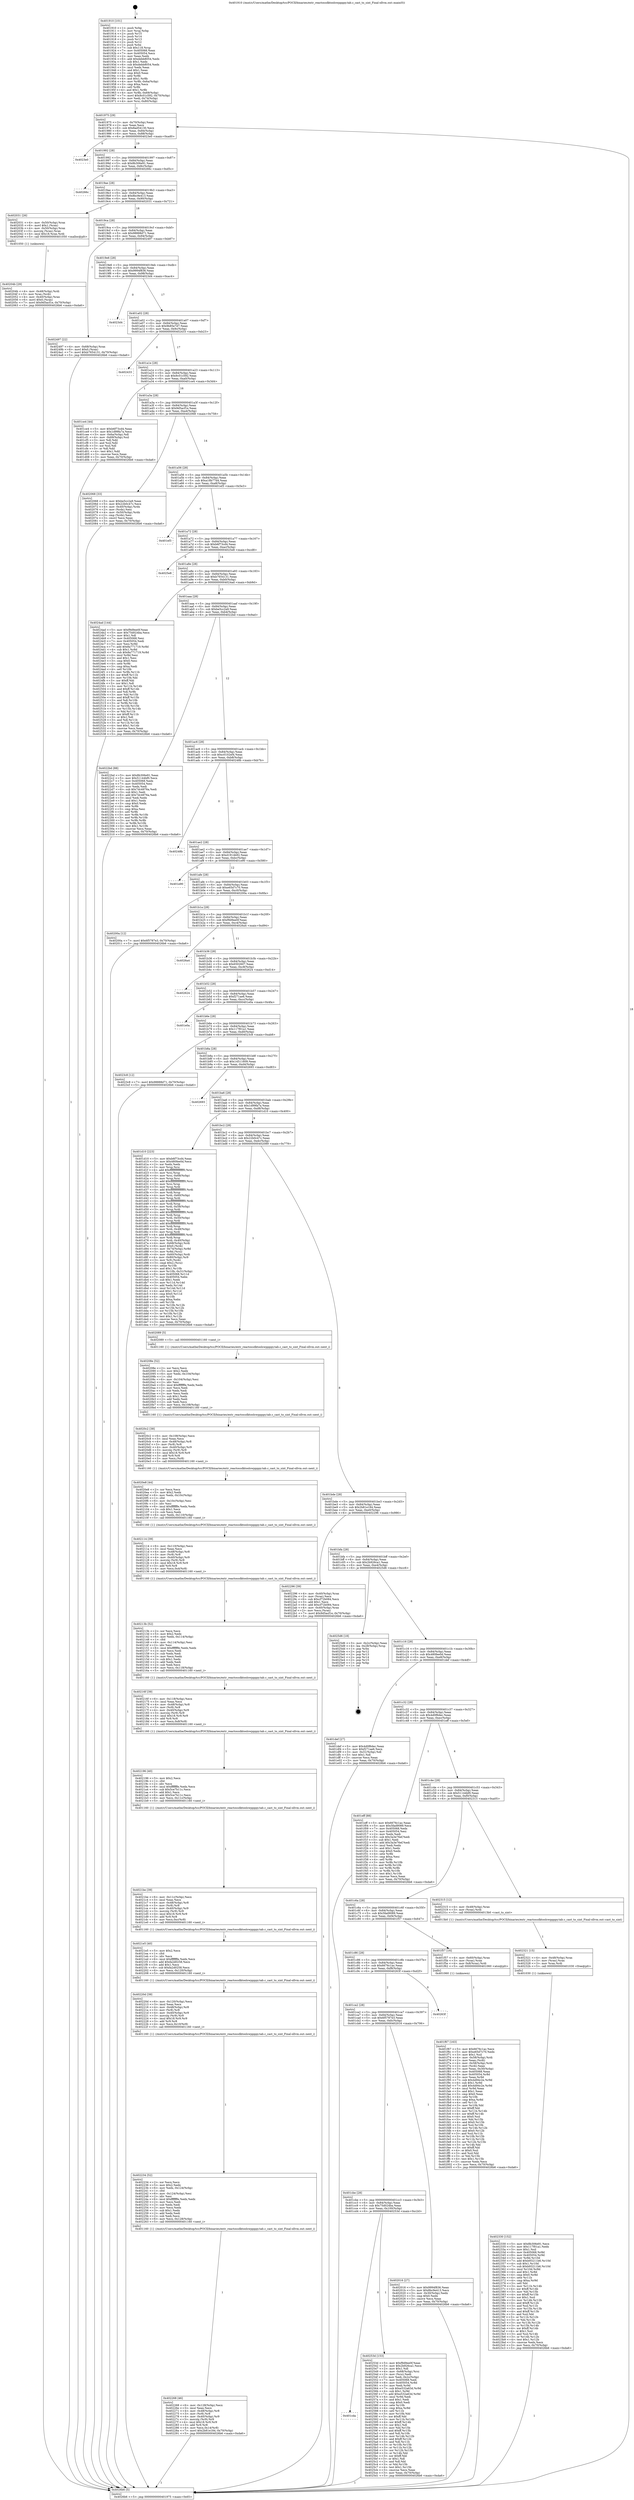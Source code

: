 digraph "0x401910" {
  label = "0x401910 (/mnt/c/Users/mathe/Desktop/tcc/POCII/binaries/extr_reactossdktoolswppppy.tab.c_cast_to_sint_Final-ollvm.out::main(0))"
  labelloc = "t"
  node[shape=record]

  Entry [label="",width=0.3,height=0.3,shape=circle,fillcolor=black,style=filled]
  "0x401975" [label="{
     0x401975 [29]\l
     | [instrs]\l
     &nbsp;&nbsp;0x401975 \<+3\>: mov -0x70(%rbp),%eax\l
     &nbsp;&nbsp;0x401978 \<+2\>: mov %eax,%ecx\l
     &nbsp;&nbsp;0x40197a \<+6\>: sub $0x8ad54130,%ecx\l
     &nbsp;&nbsp;0x401980 \<+6\>: mov %eax,-0x84(%rbp)\l
     &nbsp;&nbsp;0x401986 \<+6\>: mov %ecx,-0x88(%rbp)\l
     &nbsp;&nbsp;0x40198c \<+6\>: je 00000000004023e0 \<main+0xad0\>\l
  }"]
  "0x4023e0" [label="{
     0x4023e0\l
  }", style=dashed]
  "0x401992" [label="{
     0x401992 [28]\l
     | [instrs]\l
     &nbsp;&nbsp;0x401992 \<+5\>: jmp 0000000000401997 \<main+0x87\>\l
     &nbsp;&nbsp;0x401997 \<+6\>: mov -0x84(%rbp),%eax\l
     &nbsp;&nbsp;0x40199d \<+5\>: sub $0x8b306e91,%eax\l
     &nbsp;&nbsp;0x4019a2 \<+6\>: mov %eax,-0x8c(%rbp)\l
     &nbsp;&nbsp;0x4019a8 \<+6\>: je 000000000040266c \<main+0xd5c\>\l
  }"]
  Exit [label="",width=0.3,height=0.3,shape=circle,fillcolor=black,style=filled,peripheries=2]
  "0x40266c" [label="{
     0x40266c\l
  }", style=dashed]
  "0x4019ae" [label="{
     0x4019ae [28]\l
     | [instrs]\l
     &nbsp;&nbsp;0x4019ae \<+5\>: jmp 00000000004019b3 \<main+0xa3\>\l
     &nbsp;&nbsp;0x4019b3 \<+6\>: mov -0x84(%rbp),%eax\l
     &nbsp;&nbsp;0x4019b9 \<+5\>: sub $0x8bc9e413,%eax\l
     &nbsp;&nbsp;0x4019be \<+6\>: mov %eax,-0x90(%rbp)\l
     &nbsp;&nbsp;0x4019c4 \<+6\>: je 0000000000402031 \<main+0x721\>\l
  }"]
  "0x401cda" [label="{
     0x401cda\l
  }", style=dashed]
  "0x402031" [label="{
     0x402031 [26]\l
     | [instrs]\l
     &nbsp;&nbsp;0x402031 \<+4\>: mov -0x50(%rbp),%rax\l
     &nbsp;&nbsp;0x402035 \<+6\>: movl $0x1,(%rax)\l
     &nbsp;&nbsp;0x40203b \<+4\>: mov -0x50(%rbp),%rax\l
     &nbsp;&nbsp;0x40203f \<+3\>: movslq (%rax),%rax\l
     &nbsp;&nbsp;0x402042 \<+4\>: imul $0x18,%rax,%rdi\l
     &nbsp;&nbsp;0x402046 \<+5\>: call 0000000000401050 \<malloc@plt\>\l
     | [calls]\l
     &nbsp;&nbsp;0x401050 \{1\} (unknown)\l
  }"]
  "0x4019ca" [label="{
     0x4019ca [28]\l
     | [instrs]\l
     &nbsp;&nbsp;0x4019ca \<+5\>: jmp 00000000004019cf \<main+0xbf\>\l
     &nbsp;&nbsp;0x4019cf \<+6\>: mov -0x84(%rbp),%eax\l
     &nbsp;&nbsp;0x4019d5 \<+5\>: sub $0x98888d71,%eax\l
     &nbsp;&nbsp;0x4019da \<+6\>: mov %eax,-0x94(%rbp)\l
     &nbsp;&nbsp;0x4019e0 \<+6\>: je 0000000000402497 \<main+0xb87\>\l
  }"]
  "0x40253d" [label="{
     0x40253d [153]\l
     | [instrs]\l
     &nbsp;&nbsp;0x40253d \<+5\>: mov $0xf9d9ee0f,%eax\l
     &nbsp;&nbsp;0x402542 \<+5\>: mov $0x2b926ca1,%ecx\l
     &nbsp;&nbsp;0x402547 \<+2\>: mov $0x1,%dl\l
     &nbsp;&nbsp;0x402549 \<+4\>: mov -0x68(%rbp),%rsi\l
     &nbsp;&nbsp;0x40254d \<+2\>: mov (%rsi),%edi\l
     &nbsp;&nbsp;0x40254f \<+3\>: mov %edi,-0x2c(%rbp)\l
     &nbsp;&nbsp;0x402552 \<+7\>: mov 0x405068,%edi\l
     &nbsp;&nbsp;0x402559 \<+8\>: mov 0x405054,%r8d\l
     &nbsp;&nbsp;0x402561 \<+3\>: mov %edi,%r9d\l
     &nbsp;&nbsp;0x402564 \<+7\>: sub $0xe532a63d,%r9d\l
     &nbsp;&nbsp;0x40256b \<+4\>: sub $0x1,%r9d\l
     &nbsp;&nbsp;0x40256f \<+7\>: add $0xe532a63d,%r9d\l
     &nbsp;&nbsp;0x402576 \<+4\>: imul %r9d,%edi\l
     &nbsp;&nbsp;0x40257a \<+3\>: and $0x1,%edi\l
     &nbsp;&nbsp;0x40257d \<+3\>: cmp $0x0,%edi\l
     &nbsp;&nbsp;0x402580 \<+4\>: sete %r10b\l
     &nbsp;&nbsp;0x402584 \<+4\>: cmp $0xa,%r8d\l
     &nbsp;&nbsp;0x402588 \<+4\>: setl %r11b\l
     &nbsp;&nbsp;0x40258c \<+3\>: mov %r10b,%bl\l
     &nbsp;&nbsp;0x40258f \<+3\>: xor $0xff,%bl\l
     &nbsp;&nbsp;0x402592 \<+3\>: mov %r11b,%r14b\l
     &nbsp;&nbsp;0x402595 \<+4\>: xor $0xff,%r14b\l
     &nbsp;&nbsp;0x402599 \<+3\>: xor $0x1,%dl\l
     &nbsp;&nbsp;0x40259c \<+3\>: mov %bl,%r15b\l
     &nbsp;&nbsp;0x40259f \<+4\>: and $0xff,%r15b\l
     &nbsp;&nbsp;0x4025a3 \<+3\>: and %dl,%r10b\l
     &nbsp;&nbsp;0x4025a6 \<+3\>: mov %r14b,%r12b\l
     &nbsp;&nbsp;0x4025a9 \<+4\>: and $0xff,%r12b\l
     &nbsp;&nbsp;0x4025ad \<+3\>: and %dl,%r11b\l
     &nbsp;&nbsp;0x4025b0 \<+3\>: or %r10b,%r15b\l
     &nbsp;&nbsp;0x4025b3 \<+3\>: or %r11b,%r12b\l
     &nbsp;&nbsp;0x4025b6 \<+3\>: xor %r12b,%r15b\l
     &nbsp;&nbsp;0x4025b9 \<+3\>: or %r14b,%bl\l
     &nbsp;&nbsp;0x4025bc \<+3\>: xor $0xff,%bl\l
     &nbsp;&nbsp;0x4025bf \<+3\>: or $0x1,%dl\l
     &nbsp;&nbsp;0x4025c2 \<+2\>: and %dl,%bl\l
     &nbsp;&nbsp;0x4025c4 \<+3\>: or %bl,%r15b\l
     &nbsp;&nbsp;0x4025c7 \<+4\>: test $0x1,%r15b\l
     &nbsp;&nbsp;0x4025cb \<+3\>: cmovne %ecx,%eax\l
     &nbsp;&nbsp;0x4025ce \<+3\>: mov %eax,-0x70(%rbp)\l
     &nbsp;&nbsp;0x4025d1 \<+5\>: jmp 00000000004026b6 \<main+0xda6\>\l
  }"]
  "0x402497" [label="{
     0x402497 [22]\l
     | [instrs]\l
     &nbsp;&nbsp;0x402497 \<+4\>: mov -0x68(%rbp),%rax\l
     &nbsp;&nbsp;0x40249b \<+6\>: movl $0x0,(%rax)\l
     &nbsp;&nbsp;0x4024a1 \<+7\>: movl $0xb7654131,-0x70(%rbp)\l
     &nbsp;&nbsp;0x4024a8 \<+5\>: jmp 00000000004026b6 \<main+0xda6\>\l
  }"]
  "0x4019e6" [label="{
     0x4019e6 [28]\l
     | [instrs]\l
     &nbsp;&nbsp;0x4019e6 \<+5\>: jmp 00000000004019eb \<main+0xdb\>\l
     &nbsp;&nbsp;0x4019eb \<+6\>: mov -0x84(%rbp),%eax\l
     &nbsp;&nbsp;0x4019f1 \<+5\>: sub $0x9994f836,%eax\l
     &nbsp;&nbsp;0x4019f6 \<+6\>: mov %eax,-0x98(%rbp)\l
     &nbsp;&nbsp;0x4019fc \<+6\>: je 00000000004023d4 \<main+0xac4\>\l
  }"]
  "0x402330" [label="{
     0x402330 [152]\l
     | [instrs]\l
     &nbsp;&nbsp;0x402330 \<+5\>: mov $0x8b306e91,%ecx\l
     &nbsp;&nbsp;0x402335 \<+5\>: mov $0x117f01a1,%edx\l
     &nbsp;&nbsp;0x40233a \<+3\>: mov $0x1,%sil\l
     &nbsp;&nbsp;0x40233d \<+8\>: mov 0x405068,%r8d\l
     &nbsp;&nbsp;0x402345 \<+8\>: mov 0x405054,%r9d\l
     &nbsp;&nbsp;0x40234d \<+3\>: mov %r8d,%r10d\l
     &nbsp;&nbsp;0x402350 \<+7\>: add $0xb93211b6,%r10d\l
     &nbsp;&nbsp;0x402357 \<+4\>: sub $0x1,%r10d\l
     &nbsp;&nbsp;0x40235b \<+7\>: sub $0xb93211b6,%r10d\l
     &nbsp;&nbsp;0x402362 \<+4\>: imul %r10d,%r8d\l
     &nbsp;&nbsp;0x402366 \<+4\>: and $0x1,%r8d\l
     &nbsp;&nbsp;0x40236a \<+4\>: cmp $0x0,%r8d\l
     &nbsp;&nbsp;0x40236e \<+4\>: sete %r11b\l
     &nbsp;&nbsp;0x402372 \<+4\>: cmp $0xa,%r9d\l
     &nbsp;&nbsp;0x402376 \<+3\>: setl %bl\l
     &nbsp;&nbsp;0x402379 \<+3\>: mov %r11b,%r14b\l
     &nbsp;&nbsp;0x40237c \<+4\>: xor $0xff,%r14b\l
     &nbsp;&nbsp;0x402380 \<+3\>: mov %bl,%r15b\l
     &nbsp;&nbsp;0x402383 \<+4\>: xor $0xff,%r15b\l
     &nbsp;&nbsp;0x402387 \<+4\>: xor $0x1,%sil\l
     &nbsp;&nbsp;0x40238b \<+3\>: mov %r14b,%r12b\l
     &nbsp;&nbsp;0x40238e \<+4\>: and $0xff,%r12b\l
     &nbsp;&nbsp;0x402392 \<+3\>: and %sil,%r11b\l
     &nbsp;&nbsp;0x402395 \<+3\>: mov %r15b,%r13b\l
     &nbsp;&nbsp;0x402398 \<+4\>: and $0xff,%r13b\l
     &nbsp;&nbsp;0x40239c \<+3\>: and %sil,%bl\l
     &nbsp;&nbsp;0x40239f \<+3\>: or %r11b,%r12b\l
     &nbsp;&nbsp;0x4023a2 \<+3\>: or %bl,%r13b\l
     &nbsp;&nbsp;0x4023a5 \<+3\>: xor %r13b,%r12b\l
     &nbsp;&nbsp;0x4023a8 \<+3\>: or %r15b,%r14b\l
     &nbsp;&nbsp;0x4023ab \<+4\>: xor $0xff,%r14b\l
     &nbsp;&nbsp;0x4023af \<+4\>: or $0x1,%sil\l
     &nbsp;&nbsp;0x4023b3 \<+3\>: and %sil,%r14b\l
     &nbsp;&nbsp;0x4023b6 \<+3\>: or %r14b,%r12b\l
     &nbsp;&nbsp;0x4023b9 \<+4\>: test $0x1,%r12b\l
     &nbsp;&nbsp;0x4023bd \<+3\>: cmovne %edx,%ecx\l
     &nbsp;&nbsp;0x4023c0 \<+3\>: mov %ecx,-0x70(%rbp)\l
     &nbsp;&nbsp;0x4023c3 \<+5\>: jmp 00000000004026b6 \<main+0xda6\>\l
  }"]
  "0x4023d4" [label="{
     0x4023d4\l
  }", style=dashed]
  "0x401a02" [label="{
     0x401a02 [28]\l
     | [instrs]\l
     &nbsp;&nbsp;0x401a02 \<+5\>: jmp 0000000000401a07 \<main+0xf7\>\l
     &nbsp;&nbsp;0x401a07 \<+6\>: mov -0x84(%rbp),%eax\l
     &nbsp;&nbsp;0x401a0d \<+5\>: sub $0x9b85e7d7,%eax\l
     &nbsp;&nbsp;0x401a12 \<+6\>: mov %eax,-0x9c(%rbp)\l
     &nbsp;&nbsp;0x401a18 \<+6\>: je 0000000000402433 \<main+0xb23\>\l
  }"]
  "0x402321" [label="{
     0x402321 [15]\l
     | [instrs]\l
     &nbsp;&nbsp;0x402321 \<+4\>: mov -0x48(%rbp),%rax\l
     &nbsp;&nbsp;0x402325 \<+3\>: mov (%rax),%rax\l
     &nbsp;&nbsp;0x402328 \<+3\>: mov %rax,%rdi\l
     &nbsp;&nbsp;0x40232b \<+5\>: call 0000000000401030 \<free@plt\>\l
     | [calls]\l
     &nbsp;&nbsp;0x401030 \{1\} (unknown)\l
  }"]
  "0x402433" [label="{
     0x402433\l
  }", style=dashed]
  "0x401a1e" [label="{
     0x401a1e [28]\l
     | [instrs]\l
     &nbsp;&nbsp;0x401a1e \<+5\>: jmp 0000000000401a23 \<main+0x113\>\l
     &nbsp;&nbsp;0x401a23 \<+6\>: mov -0x84(%rbp),%eax\l
     &nbsp;&nbsp;0x401a29 \<+5\>: sub $0x9c01c592,%eax\l
     &nbsp;&nbsp;0x401a2e \<+6\>: mov %eax,-0xa0(%rbp)\l
     &nbsp;&nbsp;0x401a34 \<+6\>: je 0000000000401ce4 \<main+0x3d4\>\l
  }"]
  "0x402268" [label="{
     0x402268 [46]\l
     | [instrs]\l
     &nbsp;&nbsp;0x402268 \<+6\>: mov -0x128(%rbp),%ecx\l
     &nbsp;&nbsp;0x40226e \<+3\>: imul %eax,%ecx\l
     &nbsp;&nbsp;0x402271 \<+4\>: mov -0x48(%rbp),%r8\l
     &nbsp;&nbsp;0x402275 \<+3\>: mov (%r8),%r8\l
     &nbsp;&nbsp;0x402278 \<+4\>: mov -0x40(%rbp),%r9\l
     &nbsp;&nbsp;0x40227c \<+3\>: movslq (%r9),%r9\l
     &nbsp;&nbsp;0x40227f \<+4\>: imul $0x18,%r9,%r9\l
     &nbsp;&nbsp;0x402283 \<+3\>: add %r9,%r8\l
     &nbsp;&nbsp;0x402286 \<+4\>: mov %ecx,0x14(%r8)\l
     &nbsp;&nbsp;0x40228a \<+7\>: movl $0x2b81e184,-0x70(%rbp)\l
     &nbsp;&nbsp;0x402291 \<+5\>: jmp 00000000004026b6 \<main+0xda6\>\l
  }"]
  "0x401ce4" [label="{
     0x401ce4 [44]\l
     | [instrs]\l
     &nbsp;&nbsp;0x401ce4 \<+5\>: mov $0xb6f73cd4,%eax\l
     &nbsp;&nbsp;0x401ce9 \<+5\>: mov $0x1d99fa7a,%ecx\l
     &nbsp;&nbsp;0x401cee \<+3\>: mov -0x6a(%rbp),%dl\l
     &nbsp;&nbsp;0x401cf1 \<+4\>: mov -0x69(%rbp),%sil\l
     &nbsp;&nbsp;0x401cf5 \<+3\>: mov %dl,%dil\l
     &nbsp;&nbsp;0x401cf8 \<+3\>: and %sil,%dil\l
     &nbsp;&nbsp;0x401cfb \<+3\>: xor %sil,%dl\l
     &nbsp;&nbsp;0x401cfe \<+3\>: or %dl,%dil\l
     &nbsp;&nbsp;0x401d01 \<+4\>: test $0x1,%dil\l
     &nbsp;&nbsp;0x401d05 \<+3\>: cmovne %ecx,%eax\l
     &nbsp;&nbsp;0x401d08 \<+3\>: mov %eax,-0x70(%rbp)\l
     &nbsp;&nbsp;0x401d0b \<+5\>: jmp 00000000004026b6 \<main+0xda6\>\l
  }"]
  "0x401a3a" [label="{
     0x401a3a [28]\l
     | [instrs]\l
     &nbsp;&nbsp;0x401a3a \<+5\>: jmp 0000000000401a3f \<main+0x12f\>\l
     &nbsp;&nbsp;0x401a3f \<+6\>: mov -0x84(%rbp),%eax\l
     &nbsp;&nbsp;0x401a45 \<+5\>: sub $0x9d5acf1e,%eax\l
     &nbsp;&nbsp;0x401a4a \<+6\>: mov %eax,-0xa4(%rbp)\l
     &nbsp;&nbsp;0x401a50 \<+6\>: je 0000000000402068 \<main+0x758\>\l
  }"]
  "0x4026b6" [label="{
     0x4026b6 [5]\l
     | [instrs]\l
     &nbsp;&nbsp;0x4026b6 \<+5\>: jmp 0000000000401975 \<main+0x65\>\l
  }"]
  "0x401910" [label="{
     0x401910 [101]\l
     | [instrs]\l
     &nbsp;&nbsp;0x401910 \<+1\>: push %rbp\l
     &nbsp;&nbsp;0x401911 \<+3\>: mov %rsp,%rbp\l
     &nbsp;&nbsp;0x401914 \<+2\>: push %r15\l
     &nbsp;&nbsp;0x401916 \<+2\>: push %r14\l
     &nbsp;&nbsp;0x401918 \<+2\>: push %r13\l
     &nbsp;&nbsp;0x40191a \<+2\>: push %r12\l
     &nbsp;&nbsp;0x40191c \<+1\>: push %rbx\l
     &nbsp;&nbsp;0x40191d \<+7\>: sub $0x118,%rsp\l
     &nbsp;&nbsp;0x401924 \<+7\>: mov 0x405068,%eax\l
     &nbsp;&nbsp;0x40192b \<+7\>: mov 0x405054,%ecx\l
     &nbsp;&nbsp;0x401932 \<+2\>: mov %eax,%edx\l
     &nbsp;&nbsp;0x401934 \<+6\>: add $0xdebb8054,%edx\l
     &nbsp;&nbsp;0x40193a \<+3\>: sub $0x1,%edx\l
     &nbsp;&nbsp;0x40193d \<+6\>: sub $0xdebb8054,%edx\l
     &nbsp;&nbsp;0x401943 \<+3\>: imul %edx,%eax\l
     &nbsp;&nbsp;0x401946 \<+3\>: and $0x1,%eax\l
     &nbsp;&nbsp;0x401949 \<+3\>: cmp $0x0,%eax\l
     &nbsp;&nbsp;0x40194c \<+4\>: sete %r8b\l
     &nbsp;&nbsp;0x401950 \<+4\>: and $0x1,%r8b\l
     &nbsp;&nbsp;0x401954 \<+4\>: mov %r8b,-0x6a(%rbp)\l
     &nbsp;&nbsp;0x401958 \<+3\>: cmp $0xa,%ecx\l
     &nbsp;&nbsp;0x40195b \<+4\>: setl %r8b\l
     &nbsp;&nbsp;0x40195f \<+4\>: and $0x1,%r8b\l
     &nbsp;&nbsp;0x401963 \<+4\>: mov %r8b,-0x69(%rbp)\l
     &nbsp;&nbsp;0x401967 \<+7\>: movl $0x9c01c592,-0x70(%rbp)\l
     &nbsp;&nbsp;0x40196e \<+3\>: mov %edi,-0x74(%rbp)\l
     &nbsp;&nbsp;0x401971 \<+4\>: mov %rsi,-0x80(%rbp)\l
  }"]
  "0x402234" [label="{
     0x402234 [52]\l
     | [instrs]\l
     &nbsp;&nbsp;0x402234 \<+2\>: xor %ecx,%ecx\l
     &nbsp;&nbsp;0x402236 \<+5\>: mov $0x2,%edx\l
     &nbsp;&nbsp;0x40223b \<+6\>: mov %edx,-0x124(%rbp)\l
     &nbsp;&nbsp;0x402241 \<+1\>: cltd\l
     &nbsp;&nbsp;0x402242 \<+6\>: mov -0x124(%rbp),%esi\l
     &nbsp;&nbsp;0x402248 \<+2\>: idiv %esi\l
     &nbsp;&nbsp;0x40224a \<+6\>: imul $0xfffffffe,%edx,%edx\l
     &nbsp;&nbsp;0x402250 \<+2\>: mov %ecx,%edi\l
     &nbsp;&nbsp;0x402252 \<+2\>: sub %edx,%edi\l
     &nbsp;&nbsp;0x402254 \<+2\>: mov %ecx,%edx\l
     &nbsp;&nbsp;0x402256 \<+3\>: sub $0x1,%edx\l
     &nbsp;&nbsp;0x402259 \<+2\>: add %edx,%edi\l
     &nbsp;&nbsp;0x40225b \<+2\>: sub %edi,%ecx\l
     &nbsp;&nbsp;0x40225d \<+6\>: mov %ecx,-0x128(%rbp)\l
     &nbsp;&nbsp;0x402263 \<+5\>: call 0000000000401160 \<next_i\>\l
     | [calls]\l
     &nbsp;&nbsp;0x401160 \{1\} (/mnt/c/Users/mathe/Desktop/tcc/POCII/binaries/extr_reactossdktoolswppppy.tab.c_cast_to_sint_Final-ollvm.out::next_i)\l
  }"]
  "0x402068" [label="{
     0x402068 [33]\l
     | [instrs]\l
     &nbsp;&nbsp;0x402068 \<+5\>: mov $0xbe5cc2a9,%eax\l
     &nbsp;&nbsp;0x40206d \<+5\>: mov $0x22b0c47c,%ecx\l
     &nbsp;&nbsp;0x402072 \<+4\>: mov -0x40(%rbp),%rdx\l
     &nbsp;&nbsp;0x402076 \<+2\>: mov (%rdx),%esi\l
     &nbsp;&nbsp;0x402078 \<+4\>: mov -0x50(%rbp),%rdx\l
     &nbsp;&nbsp;0x40207c \<+2\>: cmp (%rdx),%esi\l
     &nbsp;&nbsp;0x40207e \<+3\>: cmovl %ecx,%eax\l
     &nbsp;&nbsp;0x402081 \<+3\>: mov %eax,-0x70(%rbp)\l
     &nbsp;&nbsp;0x402084 \<+5\>: jmp 00000000004026b6 \<main+0xda6\>\l
  }"]
  "0x401a56" [label="{
     0x401a56 [28]\l
     | [instrs]\l
     &nbsp;&nbsp;0x401a56 \<+5\>: jmp 0000000000401a5b \<main+0x14b\>\l
     &nbsp;&nbsp;0x401a5b \<+6\>: mov -0x84(%rbp),%eax\l
     &nbsp;&nbsp;0x401a61 \<+5\>: sub $0xa18b77d4,%eax\l
     &nbsp;&nbsp;0x401a66 \<+6\>: mov %eax,-0xa8(%rbp)\l
     &nbsp;&nbsp;0x401a6c \<+6\>: je 0000000000401ef3 \<main+0x5e3\>\l
  }"]
  "0x40220d" [label="{
     0x40220d [39]\l
     | [instrs]\l
     &nbsp;&nbsp;0x40220d \<+6\>: mov -0x120(%rbp),%ecx\l
     &nbsp;&nbsp;0x402213 \<+3\>: imul %eax,%ecx\l
     &nbsp;&nbsp;0x402216 \<+4\>: mov -0x48(%rbp),%r8\l
     &nbsp;&nbsp;0x40221a \<+3\>: mov (%r8),%r8\l
     &nbsp;&nbsp;0x40221d \<+4\>: mov -0x40(%rbp),%r9\l
     &nbsp;&nbsp;0x402221 \<+3\>: movslq (%r9),%r9\l
     &nbsp;&nbsp;0x402224 \<+4\>: imul $0x18,%r9,%r9\l
     &nbsp;&nbsp;0x402228 \<+3\>: add %r9,%r8\l
     &nbsp;&nbsp;0x40222b \<+4\>: mov %ecx,0x10(%r8)\l
     &nbsp;&nbsp;0x40222f \<+5\>: call 0000000000401160 \<next_i\>\l
     | [calls]\l
     &nbsp;&nbsp;0x401160 \{1\} (/mnt/c/Users/mathe/Desktop/tcc/POCII/binaries/extr_reactossdktoolswppppy.tab.c_cast_to_sint_Final-ollvm.out::next_i)\l
  }"]
  "0x401ef3" [label="{
     0x401ef3\l
  }", style=dashed]
  "0x401a72" [label="{
     0x401a72 [28]\l
     | [instrs]\l
     &nbsp;&nbsp;0x401a72 \<+5\>: jmp 0000000000401a77 \<main+0x167\>\l
     &nbsp;&nbsp;0x401a77 \<+6\>: mov -0x84(%rbp),%eax\l
     &nbsp;&nbsp;0x401a7d \<+5\>: sub $0xb6f73cd4,%eax\l
     &nbsp;&nbsp;0x401a82 \<+6\>: mov %eax,-0xac(%rbp)\l
     &nbsp;&nbsp;0x401a88 \<+6\>: je 00000000004025e8 \<main+0xcd8\>\l
  }"]
  "0x4021e5" [label="{
     0x4021e5 [40]\l
     | [instrs]\l
     &nbsp;&nbsp;0x4021e5 \<+5\>: mov $0x2,%ecx\l
     &nbsp;&nbsp;0x4021ea \<+1\>: cltd\l
     &nbsp;&nbsp;0x4021eb \<+2\>: idiv %ecx\l
     &nbsp;&nbsp;0x4021ed \<+6\>: imul $0xfffffffe,%edx,%ecx\l
     &nbsp;&nbsp;0x4021f3 \<+6\>: add $0xfa2d0258,%ecx\l
     &nbsp;&nbsp;0x4021f9 \<+3\>: add $0x1,%ecx\l
     &nbsp;&nbsp;0x4021fc \<+6\>: sub $0xfa2d0258,%ecx\l
     &nbsp;&nbsp;0x402202 \<+6\>: mov %ecx,-0x120(%rbp)\l
     &nbsp;&nbsp;0x402208 \<+5\>: call 0000000000401160 \<next_i\>\l
     | [calls]\l
     &nbsp;&nbsp;0x401160 \{1\} (/mnt/c/Users/mathe/Desktop/tcc/POCII/binaries/extr_reactossdktoolswppppy.tab.c_cast_to_sint_Final-ollvm.out::next_i)\l
  }"]
  "0x4025e8" [label="{
     0x4025e8\l
  }", style=dashed]
  "0x401a8e" [label="{
     0x401a8e [28]\l
     | [instrs]\l
     &nbsp;&nbsp;0x401a8e \<+5\>: jmp 0000000000401a93 \<main+0x183\>\l
     &nbsp;&nbsp;0x401a93 \<+6\>: mov -0x84(%rbp),%eax\l
     &nbsp;&nbsp;0x401a99 \<+5\>: sub $0xb7654131,%eax\l
     &nbsp;&nbsp;0x401a9e \<+6\>: mov %eax,-0xb0(%rbp)\l
     &nbsp;&nbsp;0x401aa4 \<+6\>: je 00000000004024ad \<main+0xb9d\>\l
  }"]
  "0x4021be" [label="{
     0x4021be [39]\l
     | [instrs]\l
     &nbsp;&nbsp;0x4021be \<+6\>: mov -0x11c(%rbp),%ecx\l
     &nbsp;&nbsp;0x4021c4 \<+3\>: imul %eax,%ecx\l
     &nbsp;&nbsp;0x4021c7 \<+4\>: mov -0x48(%rbp),%r8\l
     &nbsp;&nbsp;0x4021cb \<+3\>: mov (%r8),%r8\l
     &nbsp;&nbsp;0x4021ce \<+4\>: mov -0x40(%rbp),%r9\l
     &nbsp;&nbsp;0x4021d2 \<+3\>: movslq (%r9),%r9\l
     &nbsp;&nbsp;0x4021d5 \<+4\>: imul $0x18,%r9,%r9\l
     &nbsp;&nbsp;0x4021d9 \<+3\>: add %r9,%r8\l
     &nbsp;&nbsp;0x4021dc \<+4\>: mov %ecx,0xc(%r8)\l
     &nbsp;&nbsp;0x4021e0 \<+5\>: call 0000000000401160 \<next_i\>\l
     | [calls]\l
     &nbsp;&nbsp;0x401160 \{1\} (/mnt/c/Users/mathe/Desktop/tcc/POCII/binaries/extr_reactossdktoolswppppy.tab.c_cast_to_sint_Final-ollvm.out::next_i)\l
  }"]
  "0x4024ad" [label="{
     0x4024ad [144]\l
     | [instrs]\l
     &nbsp;&nbsp;0x4024ad \<+5\>: mov $0xf9d9ee0f,%eax\l
     &nbsp;&nbsp;0x4024b2 \<+5\>: mov $0x75d024ba,%ecx\l
     &nbsp;&nbsp;0x4024b7 \<+2\>: mov $0x1,%dl\l
     &nbsp;&nbsp;0x4024b9 \<+7\>: mov 0x405068,%esi\l
     &nbsp;&nbsp;0x4024c0 \<+7\>: mov 0x405054,%edi\l
     &nbsp;&nbsp;0x4024c7 \<+3\>: mov %esi,%r8d\l
     &nbsp;&nbsp;0x4024ca \<+7\>: add $0x8a771719,%r8d\l
     &nbsp;&nbsp;0x4024d1 \<+4\>: sub $0x1,%r8d\l
     &nbsp;&nbsp;0x4024d5 \<+7\>: sub $0x8a771719,%r8d\l
     &nbsp;&nbsp;0x4024dc \<+4\>: imul %r8d,%esi\l
     &nbsp;&nbsp;0x4024e0 \<+3\>: and $0x1,%esi\l
     &nbsp;&nbsp;0x4024e3 \<+3\>: cmp $0x0,%esi\l
     &nbsp;&nbsp;0x4024e6 \<+4\>: sete %r9b\l
     &nbsp;&nbsp;0x4024ea \<+3\>: cmp $0xa,%edi\l
     &nbsp;&nbsp;0x4024ed \<+4\>: setl %r10b\l
     &nbsp;&nbsp;0x4024f1 \<+3\>: mov %r9b,%r11b\l
     &nbsp;&nbsp;0x4024f4 \<+4\>: xor $0xff,%r11b\l
     &nbsp;&nbsp;0x4024f8 \<+3\>: mov %r10b,%bl\l
     &nbsp;&nbsp;0x4024fb \<+3\>: xor $0xff,%bl\l
     &nbsp;&nbsp;0x4024fe \<+3\>: xor $0x1,%dl\l
     &nbsp;&nbsp;0x402501 \<+3\>: mov %r11b,%r14b\l
     &nbsp;&nbsp;0x402504 \<+4\>: and $0xff,%r14b\l
     &nbsp;&nbsp;0x402508 \<+3\>: and %dl,%r9b\l
     &nbsp;&nbsp;0x40250b \<+3\>: mov %bl,%r15b\l
     &nbsp;&nbsp;0x40250e \<+4\>: and $0xff,%r15b\l
     &nbsp;&nbsp;0x402512 \<+3\>: and %dl,%r10b\l
     &nbsp;&nbsp;0x402515 \<+3\>: or %r9b,%r14b\l
     &nbsp;&nbsp;0x402518 \<+3\>: or %r10b,%r15b\l
     &nbsp;&nbsp;0x40251b \<+3\>: xor %r15b,%r14b\l
     &nbsp;&nbsp;0x40251e \<+3\>: or %bl,%r11b\l
     &nbsp;&nbsp;0x402521 \<+4\>: xor $0xff,%r11b\l
     &nbsp;&nbsp;0x402525 \<+3\>: or $0x1,%dl\l
     &nbsp;&nbsp;0x402528 \<+3\>: and %dl,%r11b\l
     &nbsp;&nbsp;0x40252b \<+3\>: or %r11b,%r14b\l
     &nbsp;&nbsp;0x40252e \<+4\>: test $0x1,%r14b\l
     &nbsp;&nbsp;0x402532 \<+3\>: cmovne %ecx,%eax\l
     &nbsp;&nbsp;0x402535 \<+3\>: mov %eax,-0x70(%rbp)\l
     &nbsp;&nbsp;0x402538 \<+5\>: jmp 00000000004026b6 \<main+0xda6\>\l
  }"]
  "0x401aaa" [label="{
     0x401aaa [28]\l
     | [instrs]\l
     &nbsp;&nbsp;0x401aaa \<+5\>: jmp 0000000000401aaf \<main+0x19f\>\l
     &nbsp;&nbsp;0x401aaf \<+6\>: mov -0x84(%rbp),%eax\l
     &nbsp;&nbsp;0x401ab5 \<+5\>: sub $0xbe5cc2a9,%eax\l
     &nbsp;&nbsp;0x401aba \<+6\>: mov %eax,-0xb4(%rbp)\l
     &nbsp;&nbsp;0x401ac0 \<+6\>: je 00000000004022bd \<main+0x9ad\>\l
  }"]
  "0x402196" [label="{
     0x402196 [40]\l
     | [instrs]\l
     &nbsp;&nbsp;0x402196 \<+5\>: mov $0x2,%ecx\l
     &nbsp;&nbsp;0x40219b \<+1\>: cltd\l
     &nbsp;&nbsp;0x40219c \<+2\>: idiv %ecx\l
     &nbsp;&nbsp;0x40219e \<+6\>: imul $0xfffffffe,%edx,%ecx\l
     &nbsp;&nbsp;0x4021a4 \<+6\>: sub $0x5ce7b11c,%ecx\l
     &nbsp;&nbsp;0x4021aa \<+3\>: add $0x1,%ecx\l
     &nbsp;&nbsp;0x4021ad \<+6\>: add $0x5ce7b11c,%ecx\l
     &nbsp;&nbsp;0x4021b3 \<+6\>: mov %ecx,-0x11c(%rbp)\l
     &nbsp;&nbsp;0x4021b9 \<+5\>: call 0000000000401160 \<next_i\>\l
     | [calls]\l
     &nbsp;&nbsp;0x401160 \{1\} (/mnt/c/Users/mathe/Desktop/tcc/POCII/binaries/extr_reactossdktoolswppppy.tab.c_cast_to_sint_Final-ollvm.out::next_i)\l
  }"]
  "0x4022bd" [label="{
     0x4022bd [88]\l
     | [instrs]\l
     &nbsp;&nbsp;0x4022bd \<+5\>: mov $0x8b306e91,%eax\l
     &nbsp;&nbsp;0x4022c2 \<+5\>: mov $0x51144bf0,%ecx\l
     &nbsp;&nbsp;0x4022c7 \<+7\>: mov 0x405068,%edx\l
     &nbsp;&nbsp;0x4022ce \<+7\>: mov 0x405054,%esi\l
     &nbsp;&nbsp;0x4022d5 \<+2\>: mov %edx,%edi\l
     &nbsp;&nbsp;0x4022d7 \<+6\>: sub $0x7dc4976a,%edi\l
     &nbsp;&nbsp;0x4022dd \<+3\>: sub $0x1,%edi\l
     &nbsp;&nbsp;0x4022e0 \<+6\>: add $0x7dc4976a,%edi\l
     &nbsp;&nbsp;0x4022e6 \<+3\>: imul %edi,%edx\l
     &nbsp;&nbsp;0x4022e9 \<+3\>: and $0x1,%edx\l
     &nbsp;&nbsp;0x4022ec \<+3\>: cmp $0x0,%edx\l
     &nbsp;&nbsp;0x4022ef \<+4\>: sete %r8b\l
     &nbsp;&nbsp;0x4022f3 \<+3\>: cmp $0xa,%esi\l
     &nbsp;&nbsp;0x4022f6 \<+4\>: setl %r9b\l
     &nbsp;&nbsp;0x4022fa \<+3\>: mov %r8b,%r10b\l
     &nbsp;&nbsp;0x4022fd \<+3\>: and %r9b,%r10b\l
     &nbsp;&nbsp;0x402300 \<+3\>: xor %r9b,%r8b\l
     &nbsp;&nbsp;0x402303 \<+3\>: or %r8b,%r10b\l
     &nbsp;&nbsp;0x402306 \<+4\>: test $0x1,%r10b\l
     &nbsp;&nbsp;0x40230a \<+3\>: cmovne %ecx,%eax\l
     &nbsp;&nbsp;0x40230d \<+3\>: mov %eax,-0x70(%rbp)\l
     &nbsp;&nbsp;0x402310 \<+5\>: jmp 00000000004026b6 \<main+0xda6\>\l
  }"]
  "0x401ac6" [label="{
     0x401ac6 [28]\l
     | [instrs]\l
     &nbsp;&nbsp;0x401ac6 \<+5\>: jmp 0000000000401acb \<main+0x1bb\>\l
     &nbsp;&nbsp;0x401acb \<+6\>: mov -0x84(%rbp),%eax\l
     &nbsp;&nbsp;0x401ad1 \<+5\>: sub $0xc0102ef4,%eax\l
     &nbsp;&nbsp;0x401ad6 \<+6\>: mov %eax,-0xb8(%rbp)\l
     &nbsp;&nbsp;0x401adc \<+6\>: je 000000000040248b \<main+0xb7b\>\l
  }"]
  "0x40216f" [label="{
     0x40216f [39]\l
     | [instrs]\l
     &nbsp;&nbsp;0x40216f \<+6\>: mov -0x118(%rbp),%ecx\l
     &nbsp;&nbsp;0x402175 \<+3\>: imul %eax,%ecx\l
     &nbsp;&nbsp;0x402178 \<+4\>: mov -0x48(%rbp),%r8\l
     &nbsp;&nbsp;0x40217c \<+3\>: mov (%r8),%r8\l
     &nbsp;&nbsp;0x40217f \<+4\>: mov -0x40(%rbp),%r9\l
     &nbsp;&nbsp;0x402183 \<+3\>: movslq (%r9),%r9\l
     &nbsp;&nbsp;0x402186 \<+4\>: imul $0x18,%r9,%r9\l
     &nbsp;&nbsp;0x40218a \<+3\>: add %r9,%r8\l
     &nbsp;&nbsp;0x40218d \<+4\>: mov %ecx,0x8(%r8)\l
     &nbsp;&nbsp;0x402191 \<+5\>: call 0000000000401160 \<next_i\>\l
     | [calls]\l
     &nbsp;&nbsp;0x401160 \{1\} (/mnt/c/Users/mathe/Desktop/tcc/POCII/binaries/extr_reactossdktoolswppppy.tab.c_cast_to_sint_Final-ollvm.out::next_i)\l
  }"]
  "0x40248b" [label="{
     0x40248b\l
  }", style=dashed]
  "0x401ae2" [label="{
     0x401ae2 [28]\l
     | [instrs]\l
     &nbsp;&nbsp;0x401ae2 \<+5\>: jmp 0000000000401ae7 \<main+0x1d7\>\l
     &nbsp;&nbsp;0x401ae7 \<+6\>: mov -0x84(%rbp),%eax\l
     &nbsp;&nbsp;0x401aed \<+5\>: sub $0xd1914b92,%eax\l
     &nbsp;&nbsp;0x401af2 \<+6\>: mov %eax,-0xbc(%rbp)\l
     &nbsp;&nbsp;0x401af8 \<+6\>: je 0000000000401e90 \<main+0x580\>\l
  }"]
  "0x40213b" [label="{
     0x40213b [52]\l
     | [instrs]\l
     &nbsp;&nbsp;0x40213b \<+2\>: xor %ecx,%ecx\l
     &nbsp;&nbsp;0x40213d \<+5\>: mov $0x2,%edx\l
     &nbsp;&nbsp;0x402142 \<+6\>: mov %edx,-0x114(%rbp)\l
     &nbsp;&nbsp;0x402148 \<+1\>: cltd\l
     &nbsp;&nbsp;0x402149 \<+6\>: mov -0x114(%rbp),%esi\l
     &nbsp;&nbsp;0x40214f \<+2\>: idiv %esi\l
     &nbsp;&nbsp;0x402151 \<+6\>: imul $0xfffffffe,%edx,%edx\l
     &nbsp;&nbsp;0x402157 \<+2\>: mov %ecx,%edi\l
     &nbsp;&nbsp;0x402159 \<+2\>: sub %edx,%edi\l
     &nbsp;&nbsp;0x40215b \<+2\>: mov %ecx,%edx\l
     &nbsp;&nbsp;0x40215d \<+3\>: sub $0x1,%edx\l
     &nbsp;&nbsp;0x402160 \<+2\>: add %edx,%edi\l
     &nbsp;&nbsp;0x402162 \<+2\>: sub %edi,%ecx\l
     &nbsp;&nbsp;0x402164 \<+6\>: mov %ecx,-0x118(%rbp)\l
     &nbsp;&nbsp;0x40216a \<+5\>: call 0000000000401160 \<next_i\>\l
     | [calls]\l
     &nbsp;&nbsp;0x401160 \{1\} (/mnt/c/Users/mathe/Desktop/tcc/POCII/binaries/extr_reactossdktoolswppppy.tab.c_cast_to_sint_Final-ollvm.out::next_i)\l
  }"]
  "0x401e90" [label="{
     0x401e90\l
  }", style=dashed]
  "0x401afe" [label="{
     0x401afe [28]\l
     | [instrs]\l
     &nbsp;&nbsp;0x401afe \<+5\>: jmp 0000000000401b03 \<main+0x1f3\>\l
     &nbsp;&nbsp;0x401b03 \<+6\>: mov -0x84(%rbp),%eax\l
     &nbsp;&nbsp;0x401b09 \<+5\>: sub $0xe65d7c70,%eax\l
     &nbsp;&nbsp;0x401b0e \<+6\>: mov %eax,-0xc0(%rbp)\l
     &nbsp;&nbsp;0x401b14 \<+6\>: je 000000000040200a \<main+0x6fa\>\l
  }"]
  "0x402114" [label="{
     0x402114 [39]\l
     | [instrs]\l
     &nbsp;&nbsp;0x402114 \<+6\>: mov -0x110(%rbp),%ecx\l
     &nbsp;&nbsp;0x40211a \<+3\>: imul %eax,%ecx\l
     &nbsp;&nbsp;0x40211d \<+4\>: mov -0x48(%rbp),%r8\l
     &nbsp;&nbsp;0x402121 \<+3\>: mov (%r8),%r8\l
     &nbsp;&nbsp;0x402124 \<+4\>: mov -0x40(%rbp),%r9\l
     &nbsp;&nbsp;0x402128 \<+3\>: movslq (%r9),%r9\l
     &nbsp;&nbsp;0x40212b \<+4\>: imul $0x18,%r9,%r9\l
     &nbsp;&nbsp;0x40212f \<+3\>: add %r9,%r8\l
     &nbsp;&nbsp;0x402132 \<+4\>: mov %ecx,0x4(%r8)\l
     &nbsp;&nbsp;0x402136 \<+5\>: call 0000000000401160 \<next_i\>\l
     | [calls]\l
     &nbsp;&nbsp;0x401160 \{1\} (/mnt/c/Users/mathe/Desktop/tcc/POCII/binaries/extr_reactossdktoolswppppy.tab.c_cast_to_sint_Final-ollvm.out::next_i)\l
  }"]
  "0x40200a" [label="{
     0x40200a [12]\l
     | [instrs]\l
     &nbsp;&nbsp;0x40200a \<+7\>: movl $0x6f5787e3,-0x70(%rbp)\l
     &nbsp;&nbsp;0x402011 \<+5\>: jmp 00000000004026b6 \<main+0xda6\>\l
  }"]
  "0x401b1a" [label="{
     0x401b1a [28]\l
     | [instrs]\l
     &nbsp;&nbsp;0x401b1a \<+5\>: jmp 0000000000401b1f \<main+0x20f\>\l
     &nbsp;&nbsp;0x401b1f \<+6\>: mov -0x84(%rbp),%eax\l
     &nbsp;&nbsp;0x401b25 \<+5\>: sub $0xf9d9ee0f,%eax\l
     &nbsp;&nbsp;0x401b2a \<+6\>: mov %eax,-0xc4(%rbp)\l
     &nbsp;&nbsp;0x401b30 \<+6\>: je 00000000004026a4 \<main+0xd94\>\l
  }"]
  "0x4020e8" [label="{
     0x4020e8 [44]\l
     | [instrs]\l
     &nbsp;&nbsp;0x4020e8 \<+2\>: xor %ecx,%ecx\l
     &nbsp;&nbsp;0x4020ea \<+5\>: mov $0x2,%edx\l
     &nbsp;&nbsp;0x4020ef \<+6\>: mov %edx,-0x10c(%rbp)\l
     &nbsp;&nbsp;0x4020f5 \<+1\>: cltd\l
     &nbsp;&nbsp;0x4020f6 \<+6\>: mov -0x10c(%rbp),%esi\l
     &nbsp;&nbsp;0x4020fc \<+2\>: idiv %esi\l
     &nbsp;&nbsp;0x4020fe \<+6\>: imul $0xfffffffe,%edx,%edx\l
     &nbsp;&nbsp;0x402104 \<+3\>: sub $0x1,%ecx\l
     &nbsp;&nbsp;0x402107 \<+2\>: sub %ecx,%edx\l
     &nbsp;&nbsp;0x402109 \<+6\>: mov %edx,-0x110(%rbp)\l
     &nbsp;&nbsp;0x40210f \<+5\>: call 0000000000401160 \<next_i\>\l
     | [calls]\l
     &nbsp;&nbsp;0x401160 \{1\} (/mnt/c/Users/mathe/Desktop/tcc/POCII/binaries/extr_reactossdktoolswppppy.tab.c_cast_to_sint_Final-ollvm.out::next_i)\l
  }"]
  "0x4026a4" [label="{
     0x4026a4\l
  }", style=dashed]
  "0x401b36" [label="{
     0x401b36 [28]\l
     | [instrs]\l
     &nbsp;&nbsp;0x401b36 \<+5\>: jmp 0000000000401b3b \<main+0x22b\>\l
     &nbsp;&nbsp;0x401b3b \<+6\>: mov -0x84(%rbp),%eax\l
     &nbsp;&nbsp;0x401b41 \<+5\>: sub $0x6502607,%eax\l
     &nbsp;&nbsp;0x401b46 \<+6\>: mov %eax,-0xc8(%rbp)\l
     &nbsp;&nbsp;0x401b4c \<+6\>: je 0000000000402624 \<main+0xd14\>\l
  }"]
  "0x4020c2" [label="{
     0x4020c2 [38]\l
     | [instrs]\l
     &nbsp;&nbsp;0x4020c2 \<+6\>: mov -0x108(%rbp),%ecx\l
     &nbsp;&nbsp;0x4020c8 \<+3\>: imul %eax,%ecx\l
     &nbsp;&nbsp;0x4020cb \<+4\>: mov -0x48(%rbp),%r8\l
     &nbsp;&nbsp;0x4020cf \<+3\>: mov (%r8),%r8\l
     &nbsp;&nbsp;0x4020d2 \<+4\>: mov -0x40(%rbp),%r9\l
     &nbsp;&nbsp;0x4020d6 \<+3\>: movslq (%r9),%r9\l
     &nbsp;&nbsp;0x4020d9 \<+4\>: imul $0x18,%r9,%r9\l
     &nbsp;&nbsp;0x4020dd \<+3\>: add %r9,%r8\l
     &nbsp;&nbsp;0x4020e0 \<+3\>: mov %ecx,(%r8)\l
     &nbsp;&nbsp;0x4020e3 \<+5\>: call 0000000000401160 \<next_i\>\l
     | [calls]\l
     &nbsp;&nbsp;0x401160 \{1\} (/mnt/c/Users/mathe/Desktop/tcc/POCII/binaries/extr_reactossdktoolswppppy.tab.c_cast_to_sint_Final-ollvm.out::next_i)\l
  }"]
  "0x402624" [label="{
     0x402624\l
  }", style=dashed]
  "0x401b52" [label="{
     0x401b52 [28]\l
     | [instrs]\l
     &nbsp;&nbsp;0x401b52 \<+5\>: jmp 0000000000401b57 \<main+0x247\>\l
     &nbsp;&nbsp;0x401b57 \<+6\>: mov -0x84(%rbp),%eax\l
     &nbsp;&nbsp;0x401b5d \<+5\>: sub $0xf271ae6,%eax\l
     &nbsp;&nbsp;0x401b62 \<+6\>: mov %eax,-0xcc(%rbp)\l
     &nbsp;&nbsp;0x401b68 \<+6\>: je 0000000000401e0a \<main+0x4fa\>\l
  }"]
  "0x40208e" [label="{
     0x40208e [52]\l
     | [instrs]\l
     &nbsp;&nbsp;0x40208e \<+2\>: xor %ecx,%ecx\l
     &nbsp;&nbsp;0x402090 \<+5\>: mov $0x2,%edx\l
     &nbsp;&nbsp;0x402095 \<+6\>: mov %edx,-0x104(%rbp)\l
     &nbsp;&nbsp;0x40209b \<+1\>: cltd\l
     &nbsp;&nbsp;0x40209c \<+6\>: mov -0x104(%rbp),%esi\l
     &nbsp;&nbsp;0x4020a2 \<+2\>: idiv %esi\l
     &nbsp;&nbsp;0x4020a4 \<+6\>: imul $0xfffffffe,%edx,%edx\l
     &nbsp;&nbsp;0x4020aa \<+2\>: mov %ecx,%edi\l
     &nbsp;&nbsp;0x4020ac \<+2\>: sub %edx,%edi\l
     &nbsp;&nbsp;0x4020ae \<+2\>: mov %ecx,%edx\l
     &nbsp;&nbsp;0x4020b0 \<+3\>: sub $0x1,%edx\l
     &nbsp;&nbsp;0x4020b3 \<+2\>: add %edx,%edi\l
     &nbsp;&nbsp;0x4020b5 \<+2\>: sub %edi,%ecx\l
     &nbsp;&nbsp;0x4020b7 \<+6\>: mov %ecx,-0x108(%rbp)\l
     &nbsp;&nbsp;0x4020bd \<+5\>: call 0000000000401160 \<next_i\>\l
     | [calls]\l
     &nbsp;&nbsp;0x401160 \{1\} (/mnt/c/Users/mathe/Desktop/tcc/POCII/binaries/extr_reactossdktoolswppppy.tab.c_cast_to_sint_Final-ollvm.out::next_i)\l
  }"]
  "0x401e0a" [label="{
     0x401e0a\l
  }", style=dashed]
  "0x401b6e" [label="{
     0x401b6e [28]\l
     | [instrs]\l
     &nbsp;&nbsp;0x401b6e \<+5\>: jmp 0000000000401b73 \<main+0x263\>\l
     &nbsp;&nbsp;0x401b73 \<+6\>: mov -0x84(%rbp),%eax\l
     &nbsp;&nbsp;0x401b79 \<+5\>: sub $0x117f01a1,%eax\l
     &nbsp;&nbsp;0x401b7e \<+6\>: mov %eax,-0xd0(%rbp)\l
     &nbsp;&nbsp;0x401b84 \<+6\>: je 00000000004023c8 \<main+0xab8\>\l
  }"]
  "0x40204b" [label="{
     0x40204b [29]\l
     | [instrs]\l
     &nbsp;&nbsp;0x40204b \<+4\>: mov -0x48(%rbp),%rdi\l
     &nbsp;&nbsp;0x40204f \<+3\>: mov %rax,(%rdi)\l
     &nbsp;&nbsp;0x402052 \<+4\>: mov -0x40(%rbp),%rax\l
     &nbsp;&nbsp;0x402056 \<+6\>: movl $0x0,(%rax)\l
     &nbsp;&nbsp;0x40205c \<+7\>: movl $0x9d5acf1e,-0x70(%rbp)\l
     &nbsp;&nbsp;0x402063 \<+5\>: jmp 00000000004026b6 \<main+0xda6\>\l
  }"]
  "0x4023c8" [label="{
     0x4023c8 [12]\l
     | [instrs]\l
     &nbsp;&nbsp;0x4023c8 \<+7\>: movl $0x98888d71,-0x70(%rbp)\l
     &nbsp;&nbsp;0x4023cf \<+5\>: jmp 00000000004026b6 \<main+0xda6\>\l
  }"]
  "0x401b8a" [label="{
     0x401b8a [28]\l
     | [instrs]\l
     &nbsp;&nbsp;0x401b8a \<+5\>: jmp 0000000000401b8f \<main+0x27f\>\l
     &nbsp;&nbsp;0x401b8f \<+6\>: mov -0x84(%rbp),%eax\l
     &nbsp;&nbsp;0x401b95 \<+5\>: sub $0x14511609,%eax\l
     &nbsp;&nbsp;0x401b9a \<+6\>: mov %eax,-0xd4(%rbp)\l
     &nbsp;&nbsp;0x401ba0 \<+6\>: je 0000000000402693 \<main+0xd83\>\l
  }"]
  "0x401cbe" [label="{
     0x401cbe [28]\l
     | [instrs]\l
     &nbsp;&nbsp;0x401cbe \<+5\>: jmp 0000000000401cc3 \<main+0x3b3\>\l
     &nbsp;&nbsp;0x401cc3 \<+6\>: mov -0x84(%rbp),%eax\l
     &nbsp;&nbsp;0x401cc9 \<+5\>: sub $0x75d024ba,%eax\l
     &nbsp;&nbsp;0x401cce \<+6\>: mov %eax,-0x100(%rbp)\l
     &nbsp;&nbsp;0x401cd4 \<+6\>: je 000000000040253d \<main+0xc2d\>\l
  }"]
  "0x402693" [label="{
     0x402693\l
  }", style=dashed]
  "0x401ba6" [label="{
     0x401ba6 [28]\l
     | [instrs]\l
     &nbsp;&nbsp;0x401ba6 \<+5\>: jmp 0000000000401bab \<main+0x29b\>\l
     &nbsp;&nbsp;0x401bab \<+6\>: mov -0x84(%rbp),%eax\l
     &nbsp;&nbsp;0x401bb1 \<+5\>: sub $0x1d99fa7a,%eax\l
     &nbsp;&nbsp;0x401bb6 \<+6\>: mov %eax,-0xd8(%rbp)\l
     &nbsp;&nbsp;0x401bbc \<+6\>: je 0000000000401d10 \<main+0x400\>\l
  }"]
  "0x402016" [label="{
     0x402016 [27]\l
     | [instrs]\l
     &nbsp;&nbsp;0x402016 \<+5\>: mov $0x9994f836,%eax\l
     &nbsp;&nbsp;0x40201b \<+5\>: mov $0x8bc9e413,%ecx\l
     &nbsp;&nbsp;0x402020 \<+3\>: mov -0x30(%rbp),%edx\l
     &nbsp;&nbsp;0x402023 \<+3\>: cmp $0x0,%edx\l
     &nbsp;&nbsp;0x402026 \<+3\>: cmove %ecx,%eax\l
     &nbsp;&nbsp;0x402029 \<+3\>: mov %eax,-0x70(%rbp)\l
     &nbsp;&nbsp;0x40202c \<+5\>: jmp 00000000004026b6 \<main+0xda6\>\l
  }"]
  "0x401d10" [label="{
     0x401d10 [223]\l
     | [instrs]\l
     &nbsp;&nbsp;0x401d10 \<+5\>: mov $0xb6f73cd4,%eax\l
     &nbsp;&nbsp;0x401d15 \<+5\>: mov $0x480fee0d,%ecx\l
     &nbsp;&nbsp;0x401d1a \<+2\>: xor %edx,%edx\l
     &nbsp;&nbsp;0x401d1c \<+3\>: mov %rsp,%rsi\l
     &nbsp;&nbsp;0x401d1f \<+4\>: add $0xfffffffffffffff0,%rsi\l
     &nbsp;&nbsp;0x401d23 \<+3\>: mov %rsi,%rsp\l
     &nbsp;&nbsp;0x401d26 \<+4\>: mov %rsi,-0x68(%rbp)\l
     &nbsp;&nbsp;0x401d2a \<+3\>: mov %rsp,%rsi\l
     &nbsp;&nbsp;0x401d2d \<+4\>: add $0xfffffffffffffff0,%rsi\l
     &nbsp;&nbsp;0x401d31 \<+3\>: mov %rsi,%rsp\l
     &nbsp;&nbsp;0x401d34 \<+3\>: mov %rsp,%rdi\l
     &nbsp;&nbsp;0x401d37 \<+4\>: add $0xfffffffffffffff0,%rdi\l
     &nbsp;&nbsp;0x401d3b \<+3\>: mov %rdi,%rsp\l
     &nbsp;&nbsp;0x401d3e \<+4\>: mov %rdi,-0x60(%rbp)\l
     &nbsp;&nbsp;0x401d42 \<+3\>: mov %rsp,%rdi\l
     &nbsp;&nbsp;0x401d45 \<+4\>: add $0xfffffffffffffff0,%rdi\l
     &nbsp;&nbsp;0x401d49 \<+3\>: mov %rdi,%rsp\l
     &nbsp;&nbsp;0x401d4c \<+4\>: mov %rdi,-0x58(%rbp)\l
     &nbsp;&nbsp;0x401d50 \<+3\>: mov %rsp,%rdi\l
     &nbsp;&nbsp;0x401d53 \<+4\>: add $0xfffffffffffffff0,%rdi\l
     &nbsp;&nbsp;0x401d57 \<+3\>: mov %rdi,%rsp\l
     &nbsp;&nbsp;0x401d5a \<+4\>: mov %rdi,-0x50(%rbp)\l
     &nbsp;&nbsp;0x401d5e \<+3\>: mov %rsp,%rdi\l
     &nbsp;&nbsp;0x401d61 \<+4\>: add $0xfffffffffffffff0,%rdi\l
     &nbsp;&nbsp;0x401d65 \<+3\>: mov %rdi,%rsp\l
     &nbsp;&nbsp;0x401d68 \<+4\>: mov %rdi,-0x48(%rbp)\l
     &nbsp;&nbsp;0x401d6c \<+3\>: mov %rsp,%rdi\l
     &nbsp;&nbsp;0x401d6f \<+4\>: add $0xfffffffffffffff0,%rdi\l
     &nbsp;&nbsp;0x401d73 \<+3\>: mov %rdi,%rsp\l
     &nbsp;&nbsp;0x401d76 \<+4\>: mov %rdi,-0x40(%rbp)\l
     &nbsp;&nbsp;0x401d7a \<+4\>: mov -0x68(%rbp),%rdi\l
     &nbsp;&nbsp;0x401d7e \<+6\>: movl $0x0,(%rdi)\l
     &nbsp;&nbsp;0x401d84 \<+4\>: mov -0x74(%rbp),%r8d\l
     &nbsp;&nbsp;0x401d88 \<+3\>: mov %r8d,(%rsi)\l
     &nbsp;&nbsp;0x401d8b \<+4\>: mov -0x60(%rbp),%rdi\l
     &nbsp;&nbsp;0x401d8f \<+4\>: mov -0x80(%rbp),%r9\l
     &nbsp;&nbsp;0x401d93 \<+3\>: mov %r9,(%rdi)\l
     &nbsp;&nbsp;0x401d96 \<+3\>: cmpl $0x2,(%rsi)\l
     &nbsp;&nbsp;0x401d99 \<+4\>: setne %r10b\l
     &nbsp;&nbsp;0x401d9d \<+4\>: and $0x1,%r10b\l
     &nbsp;&nbsp;0x401da1 \<+4\>: mov %r10b,-0x31(%rbp)\l
     &nbsp;&nbsp;0x401da5 \<+8\>: mov 0x405068,%r11d\l
     &nbsp;&nbsp;0x401dad \<+7\>: mov 0x405054,%ebx\l
     &nbsp;&nbsp;0x401db4 \<+3\>: sub $0x1,%edx\l
     &nbsp;&nbsp;0x401db7 \<+3\>: mov %r11d,%r14d\l
     &nbsp;&nbsp;0x401dba \<+3\>: add %edx,%r14d\l
     &nbsp;&nbsp;0x401dbd \<+4\>: imul %r14d,%r11d\l
     &nbsp;&nbsp;0x401dc1 \<+4\>: and $0x1,%r11d\l
     &nbsp;&nbsp;0x401dc5 \<+4\>: cmp $0x0,%r11d\l
     &nbsp;&nbsp;0x401dc9 \<+4\>: sete %r10b\l
     &nbsp;&nbsp;0x401dcd \<+3\>: cmp $0xa,%ebx\l
     &nbsp;&nbsp;0x401dd0 \<+4\>: setl %r15b\l
     &nbsp;&nbsp;0x401dd4 \<+3\>: mov %r10b,%r12b\l
     &nbsp;&nbsp;0x401dd7 \<+3\>: and %r15b,%r12b\l
     &nbsp;&nbsp;0x401dda \<+3\>: xor %r15b,%r10b\l
     &nbsp;&nbsp;0x401ddd \<+3\>: or %r10b,%r12b\l
     &nbsp;&nbsp;0x401de0 \<+4\>: test $0x1,%r12b\l
     &nbsp;&nbsp;0x401de4 \<+3\>: cmovne %ecx,%eax\l
     &nbsp;&nbsp;0x401de7 \<+3\>: mov %eax,-0x70(%rbp)\l
     &nbsp;&nbsp;0x401dea \<+5\>: jmp 00000000004026b6 \<main+0xda6\>\l
  }"]
  "0x401bc2" [label="{
     0x401bc2 [28]\l
     | [instrs]\l
     &nbsp;&nbsp;0x401bc2 \<+5\>: jmp 0000000000401bc7 \<main+0x2b7\>\l
     &nbsp;&nbsp;0x401bc7 \<+6\>: mov -0x84(%rbp),%eax\l
     &nbsp;&nbsp;0x401bcd \<+5\>: sub $0x22b0c47c,%eax\l
     &nbsp;&nbsp;0x401bd2 \<+6\>: mov %eax,-0xdc(%rbp)\l
     &nbsp;&nbsp;0x401bd8 \<+6\>: je 0000000000402089 \<main+0x779\>\l
  }"]
  "0x401ca2" [label="{
     0x401ca2 [28]\l
     | [instrs]\l
     &nbsp;&nbsp;0x401ca2 \<+5\>: jmp 0000000000401ca7 \<main+0x397\>\l
     &nbsp;&nbsp;0x401ca7 \<+6\>: mov -0x84(%rbp),%eax\l
     &nbsp;&nbsp;0x401cad \<+5\>: sub $0x6f5787e3,%eax\l
     &nbsp;&nbsp;0x401cb2 \<+6\>: mov %eax,-0xfc(%rbp)\l
     &nbsp;&nbsp;0x401cb8 \<+6\>: je 0000000000402016 \<main+0x706\>\l
  }"]
  "0x402089" [label="{
     0x402089 [5]\l
     | [instrs]\l
     &nbsp;&nbsp;0x402089 \<+5\>: call 0000000000401160 \<next_i\>\l
     | [calls]\l
     &nbsp;&nbsp;0x401160 \{1\} (/mnt/c/Users/mathe/Desktop/tcc/POCII/binaries/extr_reactossdktoolswppppy.tab.c_cast_to_sint_Final-ollvm.out::next_i)\l
  }"]
  "0x401bde" [label="{
     0x401bde [28]\l
     | [instrs]\l
     &nbsp;&nbsp;0x401bde \<+5\>: jmp 0000000000401be3 \<main+0x2d3\>\l
     &nbsp;&nbsp;0x401be3 \<+6\>: mov -0x84(%rbp),%eax\l
     &nbsp;&nbsp;0x401be9 \<+5\>: sub $0x2b81e184,%eax\l
     &nbsp;&nbsp;0x401bee \<+6\>: mov %eax,-0xe0(%rbp)\l
     &nbsp;&nbsp;0x401bf4 \<+6\>: je 0000000000402296 \<main+0x986\>\l
  }"]
  "0x40263f" [label="{
     0x40263f\l
  }", style=dashed]
  "0x402296" [label="{
     0x402296 [39]\l
     | [instrs]\l
     &nbsp;&nbsp;0x402296 \<+4\>: mov -0x40(%rbp),%rax\l
     &nbsp;&nbsp;0x40229a \<+2\>: mov (%rax),%ecx\l
     &nbsp;&nbsp;0x40229c \<+6\>: sub $0xcf72b084,%ecx\l
     &nbsp;&nbsp;0x4022a2 \<+3\>: add $0x1,%ecx\l
     &nbsp;&nbsp;0x4022a5 \<+6\>: add $0xcf72b084,%ecx\l
     &nbsp;&nbsp;0x4022ab \<+4\>: mov -0x40(%rbp),%rax\l
     &nbsp;&nbsp;0x4022af \<+2\>: mov %ecx,(%rax)\l
     &nbsp;&nbsp;0x4022b1 \<+7\>: movl $0x9d5acf1e,-0x70(%rbp)\l
     &nbsp;&nbsp;0x4022b8 \<+5\>: jmp 00000000004026b6 \<main+0xda6\>\l
  }"]
  "0x401bfa" [label="{
     0x401bfa [28]\l
     | [instrs]\l
     &nbsp;&nbsp;0x401bfa \<+5\>: jmp 0000000000401bff \<main+0x2ef\>\l
     &nbsp;&nbsp;0x401bff \<+6\>: mov -0x84(%rbp),%eax\l
     &nbsp;&nbsp;0x401c05 \<+5\>: sub $0x2b926ca1,%eax\l
     &nbsp;&nbsp;0x401c0a \<+6\>: mov %eax,-0xe4(%rbp)\l
     &nbsp;&nbsp;0x401c10 \<+6\>: je 00000000004025d6 \<main+0xcc6\>\l
  }"]
  "0x401f67" [label="{
     0x401f67 [163]\l
     | [instrs]\l
     &nbsp;&nbsp;0x401f67 \<+5\>: mov $0x6676c1ac,%ecx\l
     &nbsp;&nbsp;0x401f6c \<+5\>: mov $0xe65d7c70,%edx\l
     &nbsp;&nbsp;0x401f71 \<+3\>: mov $0x1,%sil\l
     &nbsp;&nbsp;0x401f74 \<+4\>: mov -0x58(%rbp),%rdi\l
     &nbsp;&nbsp;0x401f78 \<+2\>: mov %eax,(%rdi)\l
     &nbsp;&nbsp;0x401f7a \<+4\>: mov -0x58(%rbp),%rdi\l
     &nbsp;&nbsp;0x401f7e \<+2\>: mov (%rdi),%eax\l
     &nbsp;&nbsp;0x401f80 \<+3\>: mov %eax,-0x30(%rbp)\l
     &nbsp;&nbsp;0x401f83 \<+7\>: mov 0x405068,%eax\l
     &nbsp;&nbsp;0x401f8a \<+8\>: mov 0x405054,%r8d\l
     &nbsp;&nbsp;0x401f92 \<+3\>: mov %eax,%r9d\l
     &nbsp;&nbsp;0x401f95 \<+7\>: sub $0x4d94c2e,%r9d\l
     &nbsp;&nbsp;0x401f9c \<+4\>: sub $0x1,%r9d\l
     &nbsp;&nbsp;0x401fa0 \<+7\>: add $0x4d94c2e,%r9d\l
     &nbsp;&nbsp;0x401fa7 \<+4\>: imul %r9d,%eax\l
     &nbsp;&nbsp;0x401fab \<+3\>: and $0x1,%eax\l
     &nbsp;&nbsp;0x401fae \<+3\>: cmp $0x0,%eax\l
     &nbsp;&nbsp;0x401fb1 \<+4\>: sete %r10b\l
     &nbsp;&nbsp;0x401fb5 \<+4\>: cmp $0xa,%r8d\l
     &nbsp;&nbsp;0x401fb9 \<+4\>: setl %r11b\l
     &nbsp;&nbsp;0x401fbd \<+3\>: mov %r10b,%bl\l
     &nbsp;&nbsp;0x401fc0 \<+3\>: xor $0xff,%bl\l
     &nbsp;&nbsp;0x401fc3 \<+3\>: mov %r11b,%r14b\l
     &nbsp;&nbsp;0x401fc6 \<+4\>: xor $0xff,%r14b\l
     &nbsp;&nbsp;0x401fca \<+4\>: xor $0x0,%sil\l
     &nbsp;&nbsp;0x401fce \<+3\>: mov %bl,%r15b\l
     &nbsp;&nbsp;0x401fd1 \<+4\>: and $0x0,%r15b\l
     &nbsp;&nbsp;0x401fd5 \<+3\>: and %sil,%r10b\l
     &nbsp;&nbsp;0x401fd8 \<+3\>: mov %r14b,%r12b\l
     &nbsp;&nbsp;0x401fdb \<+4\>: and $0x0,%r12b\l
     &nbsp;&nbsp;0x401fdf \<+3\>: and %sil,%r11b\l
     &nbsp;&nbsp;0x401fe2 \<+3\>: or %r10b,%r15b\l
     &nbsp;&nbsp;0x401fe5 \<+3\>: or %r11b,%r12b\l
     &nbsp;&nbsp;0x401fe8 \<+3\>: xor %r12b,%r15b\l
     &nbsp;&nbsp;0x401feb \<+3\>: or %r14b,%bl\l
     &nbsp;&nbsp;0x401fee \<+3\>: xor $0xff,%bl\l
     &nbsp;&nbsp;0x401ff1 \<+4\>: or $0x0,%sil\l
     &nbsp;&nbsp;0x401ff5 \<+3\>: and %sil,%bl\l
     &nbsp;&nbsp;0x401ff8 \<+3\>: or %bl,%r15b\l
     &nbsp;&nbsp;0x401ffb \<+4\>: test $0x1,%r15b\l
     &nbsp;&nbsp;0x401fff \<+3\>: cmovne %edx,%ecx\l
     &nbsp;&nbsp;0x402002 \<+3\>: mov %ecx,-0x70(%rbp)\l
     &nbsp;&nbsp;0x402005 \<+5\>: jmp 00000000004026b6 \<main+0xda6\>\l
  }"]
  "0x4025d6" [label="{
     0x4025d6 [18]\l
     | [instrs]\l
     &nbsp;&nbsp;0x4025d6 \<+3\>: mov -0x2c(%rbp),%eax\l
     &nbsp;&nbsp;0x4025d9 \<+4\>: lea -0x28(%rbp),%rsp\l
     &nbsp;&nbsp;0x4025dd \<+1\>: pop %rbx\l
     &nbsp;&nbsp;0x4025de \<+2\>: pop %r12\l
     &nbsp;&nbsp;0x4025e0 \<+2\>: pop %r13\l
     &nbsp;&nbsp;0x4025e2 \<+2\>: pop %r14\l
     &nbsp;&nbsp;0x4025e4 \<+2\>: pop %r15\l
     &nbsp;&nbsp;0x4025e6 \<+1\>: pop %rbp\l
     &nbsp;&nbsp;0x4025e7 \<+1\>: ret\l
  }"]
  "0x401c16" [label="{
     0x401c16 [28]\l
     | [instrs]\l
     &nbsp;&nbsp;0x401c16 \<+5\>: jmp 0000000000401c1b \<main+0x30b\>\l
     &nbsp;&nbsp;0x401c1b \<+6\>: mov -0x84(%rbp),%eax\l
     &nbsp;&nbsp;0x401c21 \<+5\>: sub $0x480fee0d,%eax\l
     &nbsp;&nbsp;0x401c26 \<+6\>: mov %eax,-0xe8(%rbp)\l
     &nbsp;&nbsp;0x401c2c \<+6\>: je 0000000000401def \<main+0x4df\>\l
  }"]
  "0x401c86" [label="{
     0x401c86 [28]\l
     | [instrs]\l
     &nbsp;&nbsp;0x401c86 \<+5\>: jmp 0000000000401c8b \<main+0x37b\>\l
     &nbsp;&nbsp;0x401c8b \<+6\>: mov -0x84(%rbp),%eax\l
     &nbsp;&nbsp;0x401c91 \<+5\>: sub $0x6676c1ac,%eax\l
     &nbsp;&nbsp;0x401c96 \<+6\>: mov %eax,-0xf8(%rbp)\l
     &nbsp;&nbsp;0x401c9c \<+6\>: je 000000000040263f \<main+0xd2f\>\l
  }"]
  "0x401def" [label="{
     0x401def [27]\l
     | [instrs]\l
     &nbsp;&nbsp;0x401def \<+5\>: mov $0x4d0f6dec,%eax\l
     &nbsp;&nbsp;0x401df4 \<+5\>: mov $0xf271ae6,%ecx\l
     &nbsp;&nbsp;0x401df9 \<+3\>: mov -0x31(%rbp),%dl\l
     &nbsp;&nbsp;0x401dfc \<+3\>: test $0x1,%dl\l
     &nbsp;&nbsp;0x401dff \<+3\>: cmovne %ecx,%eax\l
     &nbsp;&nbsp;0x401e02 \<+3\>: mov %eax,-0x70(%rbp)\l
     &nbsp;&nbsp;0x401e05 \<+5\>: jmp 00000000004026b6 \<main+0xda6\>\l
  }"]
  "0x401c32" [label="{
     0x401c32 [28]\l
     | [instrs]\l
     &nbsp;&nbsp;0x401c32 \<+5\>: jmp 0000000000401c37 \<main+0x327\>\l
     &nbsp;&nbsp;0x401c37 \<+6\>: mov -0x84(%rbp),%eax\l
     &nbsp;&nbsp;0x401c3d \<+5\>: sub $0x4d0f6dec,%eax\l
     &nbsp;&nbsp;0x401c42 \<+6\>: mov %eax,-0xec(%rbp)\l
     &nbsp;&nbsp;0x401c48 \<+6\>: je 0000000000401eff \<main+0x5ef\>\l
  }"]
  "0x401f57" [label="{
     0x401f57 [16]\l
     | [instrs]\l
     &nbsp;&nbsp;0x401f57 \<+4\>: mov -0x60(%rbp),%rax\l
     &nbsp;&nbsp;0x401f5b \<+3\>: mov (%rax),%rax\l
     &nbsp;&nbsp;0x401f5e \<+4\>: mov 0x8(%rax),%rdi\l
     &nbsp;&nbsp;0x401f62 \<+5\>: call 0000000000401060 \<atoi@plt\>\l
     | [calls]\l
     &nbsp;&nbsp;0x401060 \{1\} (unknown)\l
  }"]
  "0x401eff" [label="{
     0x401eff [88]\l
     | [instrs]\l
     &nbsp;&nbsp;0x401eff \<+5\>: mov $0x6676c1ac,%eax\l
     &nbsp;&nbsp;0x401f04 \<+5\>: mov $0x5fad9089,%ecx\l
     &nbsp;&nbsp;0x401f09 \<+7\>: mov 0x405068,%edx\l
     &nbsp;&nbsp;0x401f10 \<+7\>: mov 0x405054,%esi\l
     &nbsp;&nbsp;0x401f17 \<+2\>: mov %edx,%edi\l
     &nbsp;&nbsp;0x401f19 \<+6\>: sub $0x3a3e76ef,%edi\l
     &nbsp;&nbsp;0x401f1f \<+3\>: sub $0x1,%edi\l
     &nbsp;&nbsp;0x401f22 \<+6\>: add $0x3a3e76ef,%edi\l
     &nbsp;&nbsp;0x401f28 \<+3\>: imul %edi,%edx\l
     &nbsp;&nbsp;0x401f2b \<+3\>: and $0x1,%edx\l
     &nbsp;&nbsp;0x401f2e \<+3\>: cmp $0x0,%edx\l
     &nbsp;&nbsp;0x401f31 \<+4\>: sete %r8b\l
     &nbsp;&nbsp;0x401f35 \<+3\>: cmp $0xa,%esi\l
     &nbsp;&nbsp;0x401f38 \<+4\>: setl %r9b\l
     &nbsp;&nbsp;0x401f3c \<+3\>: mov %r8b,%r10b\l
     &nbsp;&nbsp;0x401f3f \<+3\>: and %r9b,%r10b\l
     &nbsp;&nbsp;0x401f42 \<+3\>: xor %r9b,%r8b\l
     &nbsp;&nbsp;0x401f45 \<+3\>: or %r8b,%r10b\l
     &nbsp;&nbsp;0x401f48 \<+4\>: test $0x1,%r10b\l
     &nbsp;&nbsp;0x401f4c \<+3\>: cmovne %ecx,%eax\l
     &nbsp;&nbsp;0x401f4f \<+3\>: mov %eax,-0x70(%rbp)\l
     &nbsp;&nbsp;0x401f52 \<+5\>: jmp 00000000004026b6 \<main+0xda6\>\l
  }"]
  "0x401c4e" [label="{
     0x401c4e [28]\l
     | [instrs]\l
     &nbsp;&nbsp;0x401c4e \<+5\>: jmp 0000000000401c53 \<main+0x343\>\l
     &nbsp;&nbsp;0x401c53 \<+6\>: mov -0x84(%rbp),%eax\l
     &nbsp;&nbsp;0x401c59 \<+5\>: sub $0x51144bf0,%eax\l
     &nbsp;&nbsp;0x401c5e \<+6\>: mov %eax,-0xf0(%rbp)\l
     &nbsp;&nbsp;0x401c64 \<+6\>: je 0000000000402315 \<main+0xa05\>\l
  }"]
  "0x401c6a" [label="{
     0x401c6a [28]\l
     | [instrs]\l
     &nbsp;&nbsp;0x401c6a \<+5\>: jmp 0000000000401c6f \<main+0x35f\>\l
     &nbsp;&nbsp;0x401c6f \<+6\>: mov -0x84(%rbp),%eax\l
     &nbsp;&nbsp;0x401c75 \<+5\>: sub $0x5fad9089,%eax\l
     &nbsp;&nbsp;0x401c7a \<+6\>: mov %eax,-0xf4(%rbp)\l
     &nbsp;&nbsp;0x401c80 \<+6\>: je 0000000000401f57 \<main+0x647\>\l
  }"]
  "0x402315" [label="{
     0x402315 [12]\l
     | [instrs]\l
     &nbsp;&nbsp;0x402315 \<+4\>: mov -0x48(%rbp),%rax\l
     &nbsp;&nbsp;0x402319 \<+3\>: mov (%rax),%rdi\l
     &nbsp;&nbsp;0x40231c \<+5\>: call 00000000004013b0 \<cast_to_sint\>\l
     | [calls]\l
     &nbsp;&nbsp;0x4013b0 \{1\} (/mnt/c/Users/mathe/Desktop/tcc/POCII/binaries/extr_reactossdktoolswppppy.tab.c_cast_to_sint_Final-ollvm.out::cast_to_sint)\l
  }"]
  Entry -> "0x401910" [label=" 1"]
  "0x401975" -> "0x4023e0" [label=" 0"]
  "0x401975" -> "0x401992" [label=" 19"]
  "0x4025d6" -> Exit [label=" 1"]
  "0x401992" -> "0x40266c" [label=" 0"]
  "0x401992" -> "0x4019ae" [label=" 19"]
  "0x40253d" -> "0x4026b6" [label=" 1"]
  "0x4019ae" -> "0x402031" [label=" 1"]
  "0x4019ae" -> "0x4019ca" [label=" 18"]
  "0x401cbe" -> "0x401cda" [label=" 0"]
  "0x4019ca" -> "0x402497" [label=" 1"]
  "0x4019ca" -> "0x4019e6" [label=" 17"]
  "0x401cbe" -> "0x40253d" [label=" 1"]
  "0x4019e6" -> "0x4023d4" [label=" 0"]
  "0x4019e6" -> "0x401a02" [label=" 17"]
  "0x4024ad" -> "0x4026b6" [label=" 1"]
  "0x401a02" -> "0x402433" [label=" 0"]
  "0x401a02" -> "0x401a1e" [label=" 17"]
  "0x402497" -> "0x4026b6" [label=" 1"]
  "0x401a1e" -> "0x401ce4" [label=" 1"]
  "0x401a1e" -> "0x401a3a" [label=" 16"]
  "0x401ce4" -> "0x4026b6" [label=" 1"]
  "0x401910" -> "0x401975" [label=" 1"]
  "0x4026b6" -> "0x401975" [label=" 18"]
  "0x4023c8" -> "0x4026b6" [label=" 1"]
  "0x401a3a" -> "0x402068" [label=" 2"]
  "0x401a3a" -> "0x401a56" [label=" 14"]
  "0x402330" -> "0x4026b6" [label=" 1"]
  "0x401a56" -> "0x401ef3" [label=" 0"]
  "0x401a56" -> "0x401a72" [label=" 14"]
  "0x402321" -> "0x402330" [label=" 1"]
  "0x401a72" -> "0x4025e8" [label=" 0"]
  "0x401a72" -> "0x401a8e" [label=" 14"]
  "0x402315" -> "0x402321" [label=" 1"]
  "0x401a8e" -> "0x4024ad" [label=" 1"]
  "0x401a8e" -> "0x401aaa" [label=" 13"]
  "0x4022bd" -> "0x4026b6" [label=" 1"]
  "0x401aaa" -> "0x4022bd" [label=" 1"]
  "0x401aaa" -> "0x401ac6" [label=" 12"]
  "0x402296" -> "0x4026b6" [label=" 1"]
  "0x401ac6" -> "0x40248b" [label=" 0"]
  "0x401ac6" -> "0x401ae2" [label=" 12"]
  "0x402268" -> "0x4026b6" [label=" 1"]
  "0x401ae2" -> "0x401e90" [label=" 0"]
  "0x401ae2" -> "0x401afe" [label=" 12"]
  "0x402234" -> "0x402268" [label=" 1"]
  "0x401afe" -> "0x40200a" [label=" 1"]
  "0x401afe" -> "0x401b1a" [label=" 11"]
  "0x40220d" -> "0x402234" [label=" 1"]
  "0x401b1a" -> "0x4026a4" [label=" 0"]
  "0x401b1a" -> "0x401b36" [label=" 11"]
  "0x4021e5" -> "0x40220d" [label=" 1"]
  "0x401b36" -> "0x402624" [label=" 0"]
  "0x401b36" -> "0x401b52" [label=" 11"]
  "0x4021be" -> "0x4021e5" [label=" 1"]
  "0x401b52" -> "0x401e0a" [label=" 0"]
  "0x401b52" -> "0x401b6e" [label=" 11"]
  "0x402196" -> "0x4021be" [label=" 1"]
  "0x401b6e" -> "0x4023c8" [label=" 1"]
  "0x401b6e" -> "0x401b8a" [label=" 10"]
  "0x40216f" -> "0x402196" [label=" 1"]
  "0x401b8a" -> "0x402693" [label=" 0"]
  "0x401b8a" -> "0x401ba6" [label=" 10"]
  "0x40213b" -> "0x40216f" [label=" 1"]
  "0x401ba6" -> "0x401d10" [label=" 1"]
  "0x401ba6" -> "0x401bc2" [label=" 9"]
  "0x401d10" -> "0x4026b6" [label=" 1"]
  "0x402114" -> "0x40213b" [label=" 1"]
  "0x401bc2" -> "0x402089" [label=" 1"]
  "0x401bc2" -> "0x401bde" [label=" 8"]
  "0x4020c2" -> "0x4020e8" [label=" 1"]
  "0x401bde" -> "0x402296" [label=" 1"]
  "0x401bde" -> "0x401bfa" [label=" 7"]
  "0x40208e" -> "0x4020c2" [label=" 1"]
  "0x401bfa" -> "0x4025d6" [label=" 1"]
  "0x401bfa" -> "0x401c16" [label=" 6"]
  "0x402068" -> "0x4026b6" [label=" 2"]
  "0x401c16" -> "0x401def" [label=" 1"]
  "0x401c16" -> "0x401c32" [label=" 5"]
  "0x401def" -> "0x4026b6" [label=" 1"]
  "0x40204b" -> "0x4026b6" [label=" 1"]
  "0x401c32" -> "0x401eff" [label=" 1"]
  "0x401c32" -> "0x401c4e" [label=" 4"]
  "0x401eff" -> "0x4026b6" [label=" 1"]
  "0x402031" -> "0x40204b" [label=" 1"]
  "0x401c4e" -> "0x402315" [label=" 1"]
  "0x401c4e" -> "0x401c6a" [label=" 3"]
  "0x402016" -> "0x4026b6" [label=" 1"]
  "0x401c6a" -> "0x401f57" [label=" 1"]
  "0x401c6a" -> "0x401c86" [label=" 2"]
  "0x401f57" -> "0x401f67" [label=" 1"]
  "0x401f67" -> "0x4026b6" [label=" 1"]
  "0x40200a" -> "0x4026b6" [label=" 1"]
  "0x402089" -> "0x40208e" [label=" 1"]
  "0x401c86" -> "0x40263f" [label=" 0"]
  "0x401c86" -> "0x401ca2" [label=" 2"]
  "0x4020e8" -> "0x402114" [label=" 1"]
  "0x401ca2" -> "0x402016" [label=" 1"]
  "0x401ca2" -> "0x401cbe" [label=" 1"]
}
